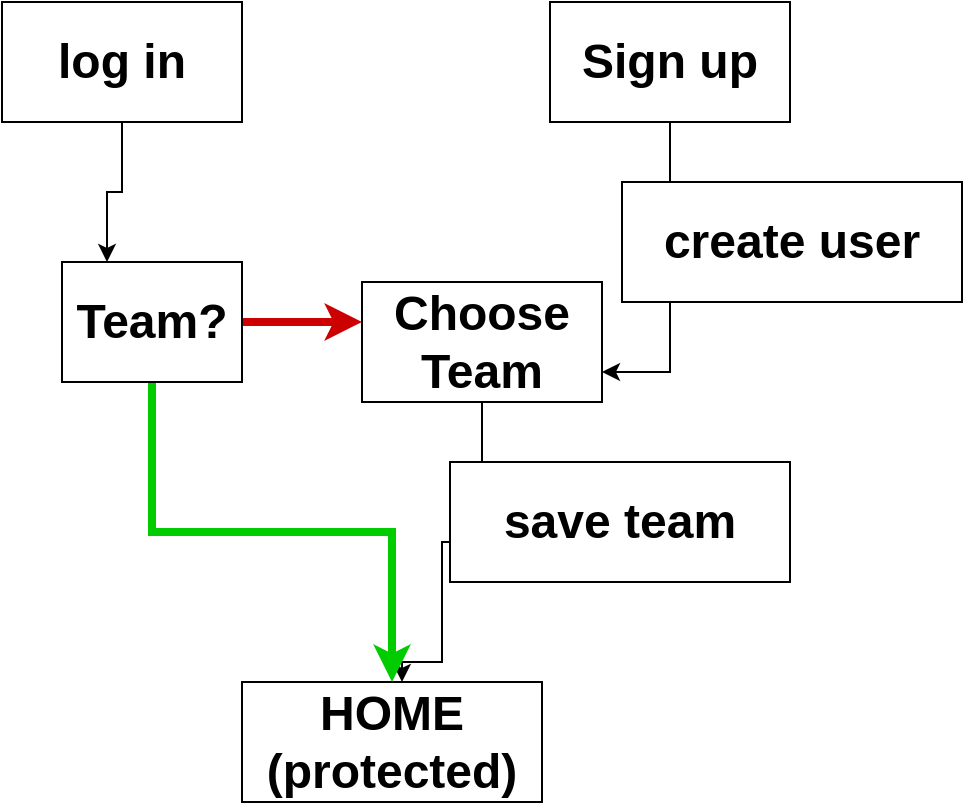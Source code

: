 <mxfile version="14.2.9" type="device"><diagram id="x37FQh_q6FiyVVdyUVQ8" name="Page-1"><mxGraphModel dx="1038" dy="617" grid="1" gridSize="10" guides="1" tooltips="1" connect="1" arrows="1" fold="1" page="1" pageScale="1" pageWidth="827" pageHeight="1169" math="0" shadow="0"><root><mxCell id="0"/><mxCell id="1" parent="0"/><mxCell id="gCa5sJf-y6YWyje283s0-11" style="edgeStyle=orthogonalEdgeStyle;rounded=0;orthogonalLoop=1;jettySize=auto;html=1;entryX=0.25;entryY=0;entryDx=0;entryDy=0;" edge="1" parent="1" source="gCa5sJf-y6YWyje283s0-1" target="gCa5sJf-y6YWyje283s0-9"><mxGeometry relative="1" as="geometry"/></mxCell><mxCell id="gCa5sJf-y6YWyje283s0-1" value="&lt;b&gt;&lt;font style=&quot;font-size: 24px&quot;&gt;log in&lt;/font&gt;&lt;/b&gt;" style="rounded=0;whiteSpace=wrap;html=1;" vertex="1" parent="1"><mxGeometry x="80" y="110" width="120" height="60" as="geometry"/></mxCell><mxCell id="gCa5sJf-y6YWyje283s0-6" style="edgeStyle=orthogonalEdgeStyle;rounded=0;orthogonalLoop=1;jettySize=auto;html=1;entryX=1;entryY=0.75;entryDx=0;entryDy=0;" edge="1" parent="1" source="gCa5sJf-y6YWyje283s0-2" target="gCa5sJf-y6YWyje283s0-5"><mxGeometry relative="1" as="geometry"/></mxCell><mxCell id="gCa5sJf-y6YWyje283s0-2" value="&lt;span style=&quot;font-size: 24px&quot;&gt;&lt;b&gt;Sign up&lt;/b&gt;&lt;/span&gt;" style="rounded=0;whiteSpace=wrap;html=1;" vertex="1" parent="1"><mxGeometry x="354" y="110" width="120" height="60" as="geometry"/></mxCell><mxCell id="gCa5sJf-y6YWyje283s0-4" value="&lt;span style=&quot;font-size: 24px&quot;&gt;&lt;b&gt;HOME&lt;br&gt;(protected)&lt;br&gt;&lt;/b&gt;&lt;/span&gt;" style="rounded=0;whiteSpace=wrap;html=1;" vertex="1" parent="1"><mxGeometry x="200" y="450" width="150" height="60" as="geometry"/></mxCell><mxCell id="gCa5sJf-y6YWyje283s0-7" style="edgeStyle=orthogonalEdgeStyle;rounded=0;orthogonalLoop=1;jettySize=auto;html=1;" edge="1" parent="1" source="gCa5sJf-y6YWyje283s0-5"><mxGeometry relative="1" as="geometry"><mxPoint x="280" y="450" as="targetPoint"/><Array as="points"><mxPoint x="320" y="380"/><mxPoint x="300" y="380"/><mxPoint x="300" y="440"/><mxPoint x="280" y="440"/></Array></mxGeometry></mxCell><mxCell id="gCa5sJf-y6YWyje283s0-5" value="&lt;span style=&quot;font-size: 24px&quot;&gt;&lt;b&gt;Choose Team&lt;/b&gt;&lt;/span&gt;" style="rounded=0;whiteSpace=wrap;html=1;" vertex="1" parent="1"><mxGeometry x="260" y="250" width="120" height="60" as="geometry"/></mxCell><mxCell id="gCa5sJf-y6YWyje283s0-13" style="edgeStyle=orthogonalEdgeStyle;rounded=0;orthogonalLoop=1;jettySize=auto;html=1;strokeWidth=4;strokeColor=#00CC00;" edge="1" parent="1" source="gCa5sJf-y6YWyje283s0-9" target="gCa5sJf-y6YWyje283s0-4"><mxGeometry relative="1" as="geometry"/></mxCell><mxCell id="gCa5sJf-y6YWyje283s0-14" style="edgeStyle=orthogonalEdgeStyle;rounded=0;orthogonalLoop=1;jettySize=auto;html=1;strokeColor=#CC0000;strokeWidth=4;" edge="1" parent="1" source="gCa5sJf-y6YWyje283s0-9" target="gCa5sJf-y6YWyje283s0-5"><mxGeometry relative="1" as="geometry"><Array as="points"><mxPoint x="260" y="270"/><mxPoint x="260" y="270"/></Array></mxGeometry></mxCell><mxCell id="gCa5sJf-y6YWyje283s0-9" value="&lt;span style=&quot;font-size: 24px&quot;&gt;&lt;b&gt;Team?&lt;/b&gt;&lt;/span&gt;" style="rounded=0;whiteSpace=wrap;html=1;" vertex="1" parent="1"><mxGeometry x="110" y="240" width="90" height="60" as="geometry"/></mxCell><mxCell id="gCa5sJf-y6YWyje283s0-15" value="&lt;span style=&quot;font-size: 24px&quot;&gt;&lt;b&gt;create user&lt;/b&gt;&lt;/span&gt;" style="rounded=0;whiteSpace=wrap;html=1;" vertex="1" parent="1"><mxGeometry x="390" y="200" width="170" height="60" as="geometry"/></mxCell><mxCell id="gCa5sJf-y6YWyje283s0-16" value="&lt;span style=&quot;font-size: 24px&quot;&gt;&lt;b&gt;save team&lt;/b&gt;&lt;/span&gt;" style="rounded=0;whiteSpace=wrap;html=1;" vertex="1" parent="1"><mxGeometry x="304" y="340" width="170" height="60" as="geometry"/></mxCell></root></mxGraphModel></diagram></mxfile>